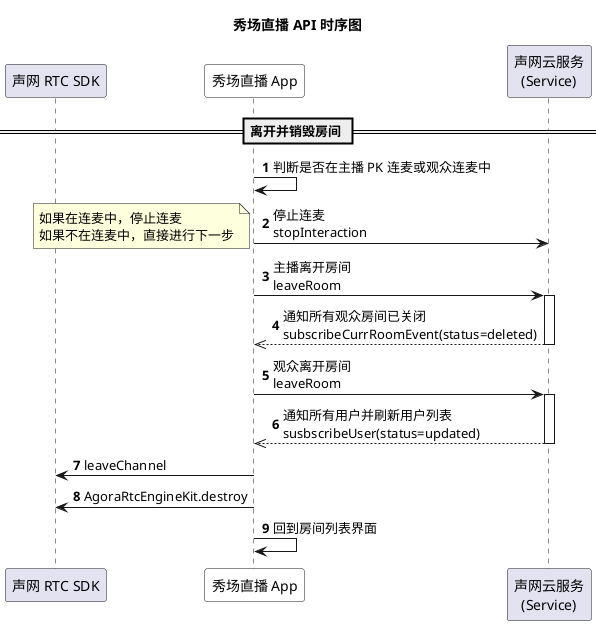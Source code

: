 @startuml
autonumber
title 秀场直播 API 时序图
participant "声网 RTC SDK" as sdk
participant "秀场直播 App" as app #White
participant "声网云服务\n(Service)" as service
== 离开并销毁房间 ==
app -> app: 判断是否在主播 PK 连麦或观众连麦中
app -> service: 停止连麦 \nstopInteraction
note left
如果在连麦中，停止连麦
如果不在连麦中，直接进行下一步
end note
app -> service: 主播离开房间 \nleaveRoom
activate service
service -->> app: 通知所有观众房间已关闭 \nsubscribeCurrRoomEvent(status=deleted)
deactivate service
app -> service: 观众离开房间 \nleaveRoom
activate service
service -->> app: 通知所有用户并刷新用户列表 \nsusbscribeUser(status=updated)
deactivate service
app -> sdk: leaveChannel
app -> sdk: AgoraRtcEngineKit.destroy
app -> app: 回到房间列表界面
@enduml